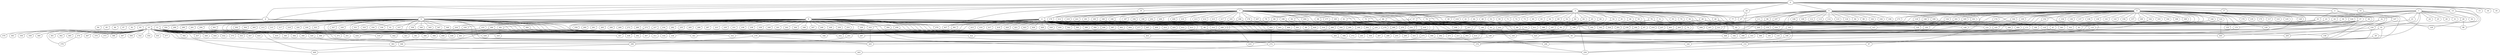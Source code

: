 
graph graphname {
    0 -- 1
0 -- 2
0 -- 3
0 -- 4
0 -- 5
0 -- 6
0 -- 7
0 -- 8
0 -- 9
0 -- 10
0 -- 11
0 -- 12
0 -- 13
0 -- 14
0 -- 15
0 -- 16
0 -- 17
0 -- 18
0 -- 19
0 -- 20
0 -- 322
0 -- 427
1 -- 32
1 -- 34
1 -- 33
1 -- 21
1 -- 22
1 -- 23
1 -- 24
1 -- 25
1 -- 26
1 -- 27
1 -- 28
1 -- 29
1 -- 30
1 -- 31
2 -- 35
2 -- 36
2 -- 37
3 -- 38
3 -- 39
3 -- 40
3 -- 41
3 -- 42
3 -- 43
3 -- 44
3 -- 45
3 -- 46
3 -- 47
3 -- 48
3 -- 49
3 -- 50
3 -- 51
3 -- 52
3 -- 53
3 -- 54
3 -- 55
3 -- 56
3 -- 57
3 -- 58
3 -- 59
3 -- 60
3 -- 61
3 -- 62
3 -- 63
3 -- 64
3 -- 65
3 -- 66
3 -- 67
3 -- 68
3 -- 69
3 -- 70
3 -- 71
3 -- 72
3 -- 73
3 -- 74
3 -- 75
3 -- 76
3 -- 77
3 -- 78
3 -- 79
3 -- 80
3 -- 81
3 -- 82
3 -- 83
3 -- 27
3 -- 388
4 -- 84
4 -- 85
4 -- 86
4 -- 87
4 -- 88
4 -- 89
4 -- 90
4 -- 91
4 -- 92
4 -- 93
4 -- 140
5 -- 94
5 -- 95
5 -- 96
5 -- 97
5 -- 98
5 -- 99
5 -- 100
5 -- 101
5 -- 102
5 -- 103
5 -- 104
5 -- 105
5 -- 106
5 -- 107
5 -- 108
5 -- 109
5 -- 110
5 -- 111
5 -- 112
5 -- 113
5 -- 114
5 -- 115
5 -- 116
5 -- 77
6 -- 128
6 -- 130
6 -- 131
6 -- 132
6 -- 133
6 -- 134
6 -- 129
6 -- 136
6 -- 137
6 -- 138
6 -- 139
6 -- 140
6 -- 141
6 -- 142
6 -- 143
6 -- 144
6 -- 145
6 -- 146
6 -- 147
6 -- 148
6 -- 149
6 -- 150
6 -- 151
6 -- 152
6 -- 153
6 -- 154
6 -- 155
6 -- 156
6 -- 157
6 -- 158
6 -- 159
6 -- 160
6 -- 161
6 -- 162
6 -- 163
6 -- 164
6 -- 165
6 -- 166
6 -- 167
6 -- 168
6 -- 169
6 -- 170
6 -- 135
6 -- 172
6 -- 173
6 -- 174
6 -- 175
6 -- 171
6 -- 117
6 -- 118
6 -- 119
6 -- 120
6 -- 121
6 -- 122
6 -- 123
6 -- 124
6 -- 125
6 -- 126
6 -- 127
7 -- 176
7 -- 177
7 -- 178
7 -- 179
7 -- 180
7 -- 181
7 -- 182
7 -- 183
7 -- 184
7 -- 185
7 -- 186
7 -- 187
7 -- 188
7 -- 189
7 -- 190
7 -- 191
7 -- 192
7 -- 193
7 -- 194
7 -- 195
7 -- 196
7 -- 197
7 -- 198
7 -- 199
7 -- 200
7 -- 201
7 -- 202
7 -- 203
7 -- 204
7 -- 205
7 -- 206
7 -- 207
7 -- 208
7 -- 209
7 -- 210
7 -- 211
7 -- 212
7 -- 213
7 -- 214
7 -- 215
7 -- 216
7 -- 217
7 -- 218
7 -- 219
7 -- 220
7 -- 221
8 -- 256
8 -- 258
8 -- 259
8 -- 260
8 -- 261
8 -- 262
8 -- 257
8 -- 264
8 -- 265
8 -- 266
8 -- 267
8 -- 268
8 -- 269
8 -- 270
8 -- 271
8 -- 272
8 -- 273
8 -- 274
8 -- 275
8 -- 276
8 -- 277
8 -- 278
8 -- 279
8 -- 280
8 -- 281
8 -- 282
8 -- 283
8 -- 284
8 -- 285
8 -- 286
8 -- 287
8 -- 263
8 -- 222
8 -- 223
8 -- 224
8 -- 225
8 -- 226
8 -- 227
8 -- 228
8 -- 229
8 -- 230
8 -- 231
8 -- 232
8 -- 233
8 -- 234
8 -- 235
8 -- 236
8 -- 237
8 -- 238
8 -- 239
8 -- 240
8 -- 241
8 -- 242
8 -- 243
8 -- 244
8 -- 245
8 -- 246
8 -- 247
8 -- 248
8 -- 249
8 -- 250
8 -- 251
8 -- 252
8 -- 253
8 -- 254
8 -- 255
8 -- 151
8 -- 91
8 -- 335
9 -- 288
9 -- 289
9 -- 290
9 -- 291
9 -- 292
9 -- 293
9 -- 294
9 -- 295
9 -- 296
9 -- 297
9 -- 298
9 -- 299
9 -- 300
9 -- 301
9 -- 302
9 -- 303
9 -- 304
9 -- 305
9 -- 306
9 -- 307
9 -- 308
9 -- 309
9 -- 310
9 -- 311
9 -- 312
9 -- 313
9 -- 314
9 -- 315
9 -- 316
9 -- 317
9 -- 318
9 -- 319
9 -- 320
9 -- 321
9 -- 322
9 -- 323
9 -- 324
9 -- 325
9 -- 326
9 -- 327
9 -- 328
9 -- 329
9 -- 330
9 -- 331
9 -- 332
9 -- 333
9 -- 334
9 -- 335
9 -- 336
9 -- 337
9 -- 338
9 -- 339
9 -- 340
9 -- 341
9 -- 342
9 -- 343
9 -- 344
9 -- 345
9 -- 346
9 -- 347
9 -- 348
9 -- 349
9 -- 350
9 -- 351
10 -- 384
10 -- 386
10 -- 387
10 -- 385
10 -- 352
10 -- 353
10 -- 354
10 -- 355
10 -- 356
10 -- 357
10 -- 358
10 -- 359
10 -- 360
10 -- 361
10 -- 362
10 -- 363
10 -- 364
10 -- 365
10 -- 366
10 -- 367
10 -- 368
10 -- 369
10 -- 370
10 -- 371
10 -- 372
10 -- 373
10 -- 374
10 -- 375
10 -- 376
10 -- 377
10 -- 378
10 -- 379
10 -- 380
10 -- 381
10 -- 382
10 -- 383
11 -- 388
11 -- 389
11 -- 390
11 -- 391
11 -- 392
11 -- 393
11 -- 394
11 -- 395
11 -- 396
11 -- 397
11 -- 398
11 -- 399
11 -- 400
11 -- 401
11 -- 402
11 -- 403
11 -- 404
11 -- 405
11 -- 406
11 -- 407
11 -- 408
11 -- 409
11 -- 410
11 -- 411
11 -- 412
11 -- 413
11 -- 414
11 -- 415
11 -- 416
11 -- 417
11 -- 418
11 -- 419
11 -- 420
11 -- 421
11 -- 422
11 -- 423
11 -- 424
11 -- 425
11 -- 426
11 -- 427
11 -- 428
11 -- 429
11 -- 430
11 -- 436
11 -- 167
11 -- 225
11 -- 43
12 -- 448
12 -- 449
12 -- 431
12 -- 432
12 -- 433
12 -- 434
12 -- 435
12 -- 436
12 -- 437
12 -- 438
12 -- 439
12 -- 440
12 -- 441
12 -- 442
12 -- 443
12 -- 444
12 -- 445
12 -- 446
12 -- 447
12 -- 382
13 -- 98
13 -- 124
13 -- 322
14 -- 147
17 -- 254
19 -- 179
20 -- 27
20 -- 398
20 -- 218
21 -- 431
22 -- 47
23 -- 400
23 -- 190
28 -- 98
28 -- 129
29 -- 296
30 -- 63
32 -- 263
32 -- 445
33 -- 205
33 -- 448
33 -- 326
35 -- 232
35 -- 155
35 -- 399
36 -- 308
37 -- 126
37 -- 393
37 -- 445
37 -- 303
37 -- 425
37 -- 110
38 -- 189
38 -- 341
40 -- 42
40 -- 322
43 -- 65
43 -- 149
45 -- 88
45 -- 222
45 -- 192
46 -- 309
46 -- 67
47 -- 275
49 -- 119
49 -- 448
49 -- 270
50 -- 343
50 -- 67
51 -- 310
52 -- 306
52 -- 372
54 -- 192
55 -- 425
56 -- 148
56 -- 408
57 -- 299
57 -- 159
58 -- 429
60 -- 411
61 -- 364
62 -- 276
64 -- 89
65 -- 376
65 -- 153
66 -- 90
67 -- 193
68 -- 312
68 -- 95
69 -- 314
70 -- 74
70 -- 145
74 -- 414
75 -- 208
75 -- 380
76 -- 288
76 -- 120
76 -- 159
76 -- 127
78 -- 225
79 -- 121
79 -- 252
81 -- 343
82 -- 262
82 -- 259
82 -- 344
88 -- 133
90 -- 353
90 -- 149
95 -- 251
95 -- 303
96 -- 199
96 -- 176
97 -- 259
100 -- 201
100 -- 131
101 -- 120
103 -- 274
105 -- 153
105 -- 368
107 -- 366
108 -- 150
110 -- 191
111 -- 381
118 -- 197
119 -- 158
121 -- 292
122 -- 145
122 -- 405
124 -- 172
130 -- 338
132 -- 184
140 -- 298
142 -- 438
144 -- 398
145 -- 271
146 -- 324
147 -- 154
149 -- 274
150 -- 295
151 -- 348
152 -- 171
153 -- 259
154 -- 405
154 -- 326
159 -- 447
161 -- 237
161 -- 341
161 -- 310
162 -- 176
162 -- 296
165 -- 408
165 -- 401
168 -- 376
171 -- 359
171 -- 182
172 -- 390
173 -- 257
174 -- 200
176 -- 255
177 -- 359
178 -- 406
180 -- 375
180 -- 342
183 -- 335
184 -- 267
186 -- 277
186 -- 243
188 -- 203
189 -- 311
195 -- 292
196 -- 220
196 -- 293
197 -- 371
199 -- 245
203 -- 274
204 -- 232
207 -- 293
211 -- 376
212 -- 226
216 -- 439
216 -- 372
220 -- 283
220 -- 316
222 -- 259
224 -- 435
226 -- 278
227 -- 252
227 -- 438
228 -- 319
230 -- 297
233 -- 321
234 -- 338
235 -- 338
243 -- 308
251 -- 363
254 -- 398
257 -- 332
257 -- 369
258 -- 403
263 -- 297
263 -- 266
264 -- 422
273 -- 442
273 -- 447
274 -- 443
275 -- 419
278 -- 298
278 -- 445
279 -- 425
281 -- 392
281 -- 325
283 -- 296
284 -- 363
284 -- 434
284 -- 438
288 -- 385
298 -- 449
299 -- 357
300 -- 338
300 -- 341
303 -- 346
306 -- 307
308 -- 326
309 -- 396
329 -- 346
330 -- 351
335 -- 445
374 -- 378
391 -- 446
429 -- 441

}
